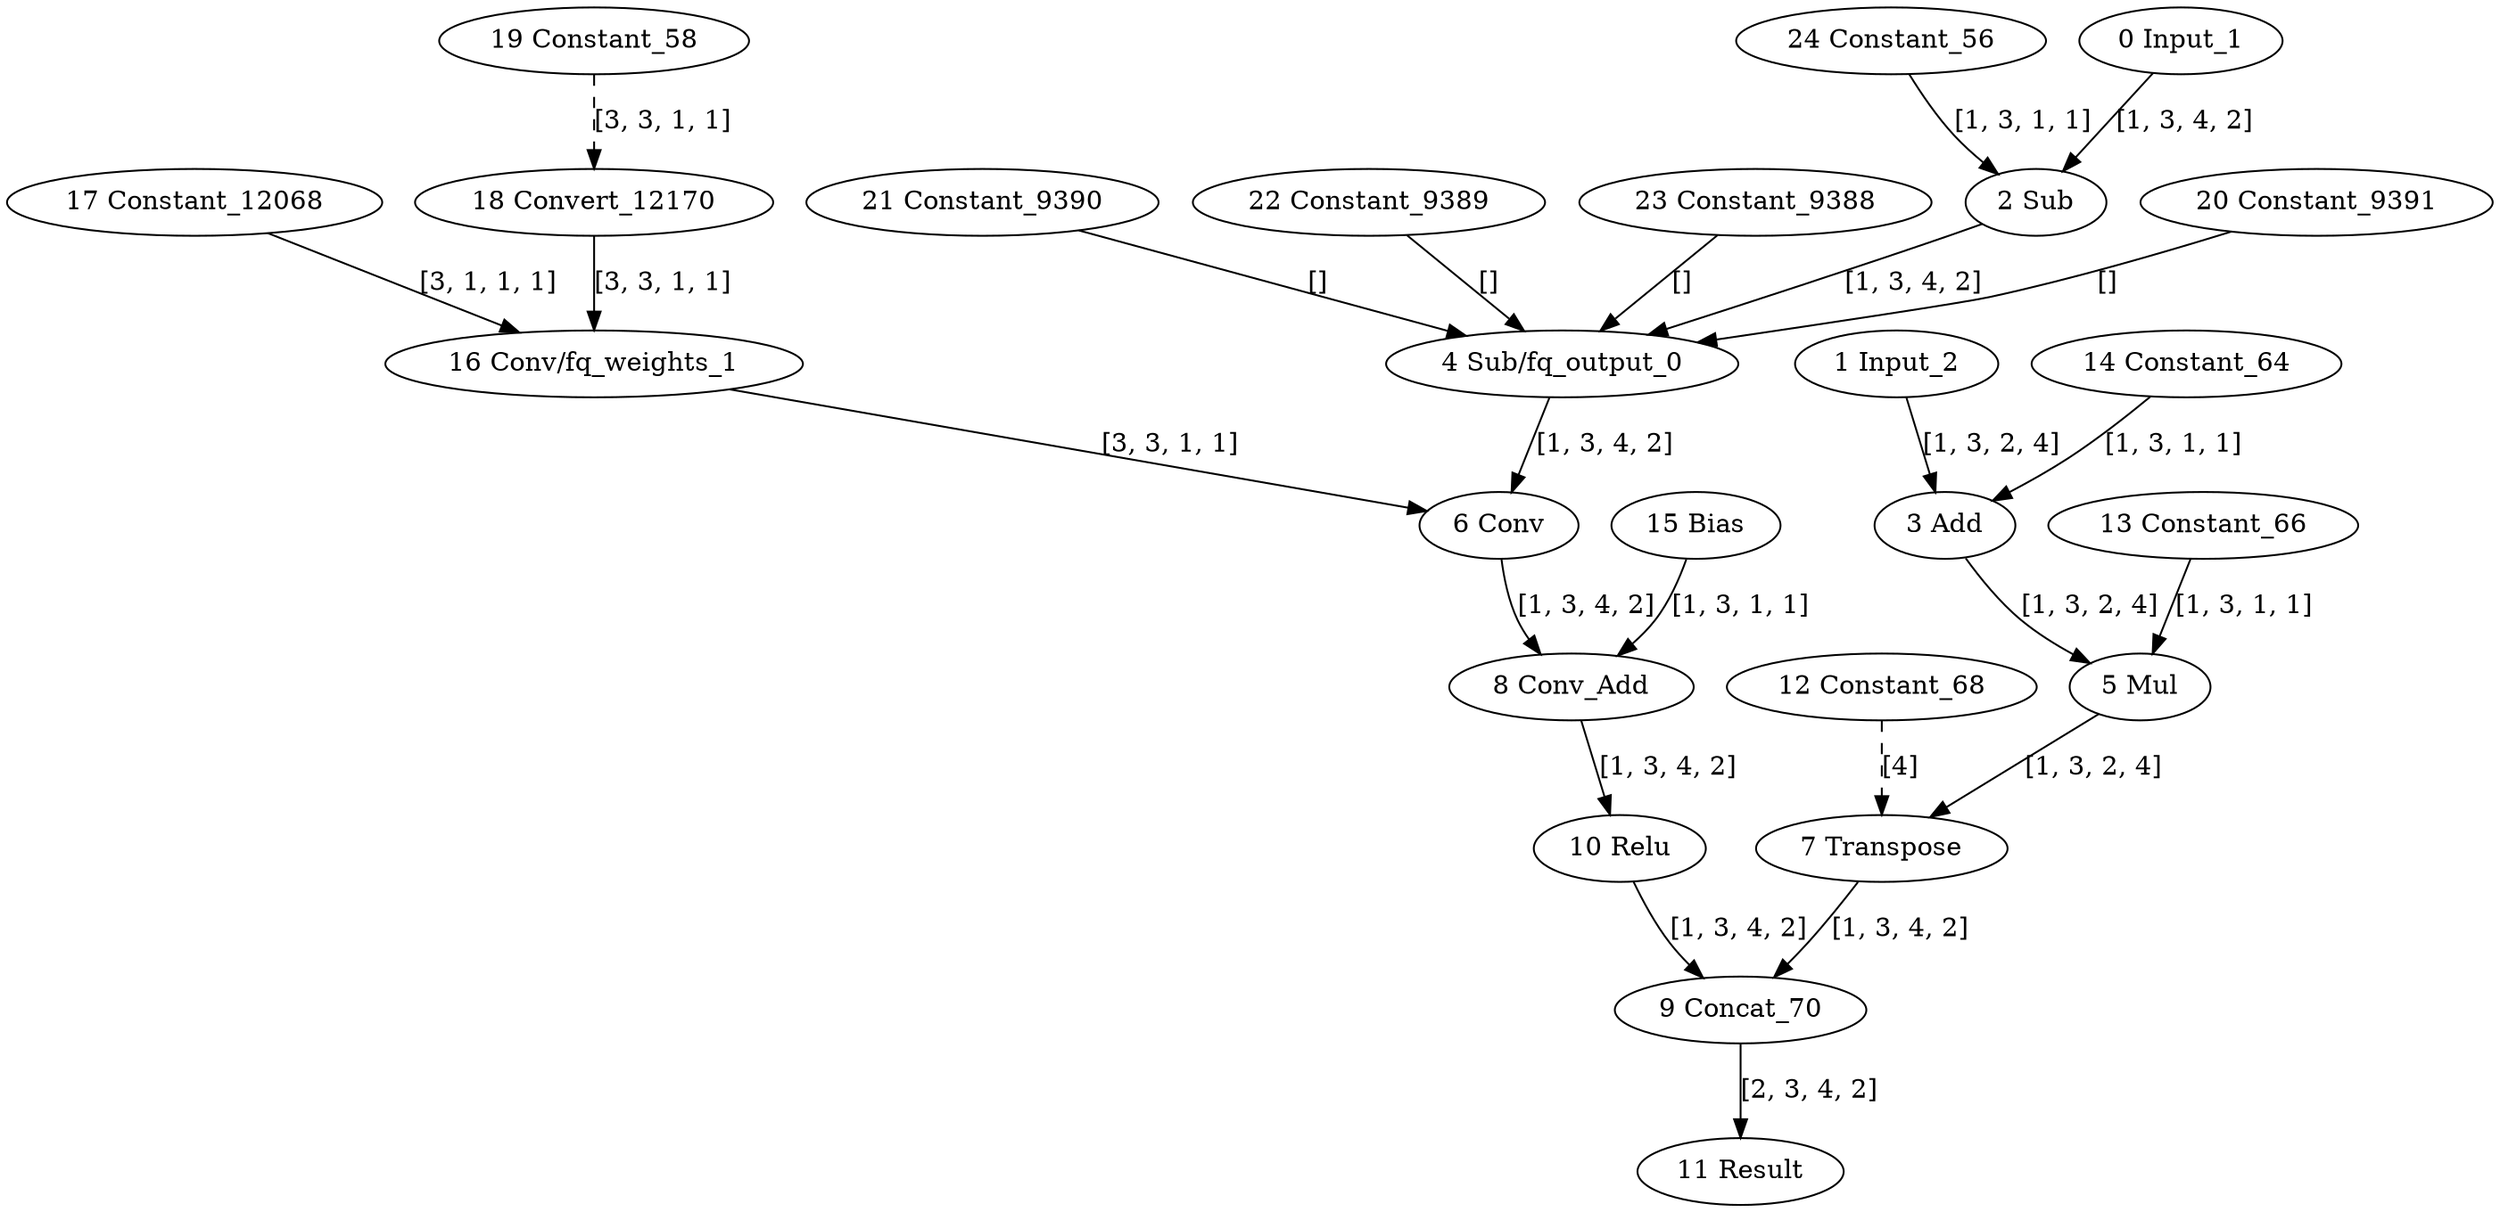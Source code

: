 strict digraph  {
"0 Input_1" [id=0, type=Parameter];
"1 Input_2" [id=1, type=Parameter];
"2 Sub" [id=2, type=Subtract];
"3 Add" [id=3, type=Add];
"4 Sub/fq_output_0" [id=4, type=FakeQuantize];
"5 Mul" [id=5, type=Multiply];
"6 Conv" [id=6, type=Convolution];
"7 Transpose" [id=7, type=Transpose];
"8 Conv_Add" [id=8, type=Add];
"9 Concat_70" [id=9, type=Concat];
"10 Relu" [id=10, type=Relu];
"11 Result" [id=11, type=Result];
"12 Constant_68" [id=12, type=Constant];
"13 Constant_66" [id=13, type=Constant];
"14 Constant_64" [id=14, type=Constant];
"15 Bias" [id=15, type=Constant];
"16 Conv/fq_weights_1" [id=16, type=Multiply];
"17 Constant_12068" [id=17, type=Constant];
"18 Convert_12170" [id=18, type=Convert];
"19 Constant_58" [id=19, type=Constant];
"20 Constant_9391" [id=20, type=Constant];
"21 Constant_9390" [id=21, type=Constant];
"22 Constant_9389" [id=22, type=Constant];
"23 Constant_9388" [id=23, type=Constant];
"24 Constant_56" [id=24, type=Constant];
"0 Input_1" -> "2 Sub"  [label="[1, 3, 4, 2]", style=solid];
"1 Input_2" -> "3 Add"  [label="[1, 3, 2, 4]", style=solid];
"2 Sub" -> "4 Sub/fq_output_0"  [label="[1, 3, 4, 2]", style=solid];
"3 Add" -> "5 Mul"  [label="[1, 3, 2, 4]", style=solid];
"4 Sub/fq_output_0" -> "6 Conv"  [label="[1, 3, 4, 2]", style=solid];
"5 Mul" -> "7 Transpose"  [label="[1, 3, 2, 4]", style=solid];
"6 Conv" -> "8 Conv_Add"  [label="[1, 3, 4, 2]", style=solid];
"7 Transpose" -> "9 Concat_70"  [label="[1, 3, 4, 2]", style=solid];
"8 Conv_Add" -> "10 Relu"  [label="[1, 3, 4, 2]", style=solid];
"9 Concat_70" -> "11 Result"  [label="[2, 3, 4, 2]", style=solid];
"10 Relu" -> "9 Concat_70"  [label="[1, 3, 4, 2]", style=solid];
"12 Constant_68" -> "7 Transpose"  [label="[4]", style=dashed];
"13 Constant_66" -> "5 Mul"  [label="[1, 3, 1, 1]", style=solid];
"14 Constant_64" -> "3 Add"  [label="[1, 3, 1, 1]", style=solid];
"15 Bias" -> "8 Conv_Add"  [label="[1, 3, 1, 1]", style=solid];
"16 Conv/fq_weights_1" -> "6 Conv"  [label="[3, 3, 1, 1]", style=solid];
"17 Constant_12068" -> "16 Conv/fq_weights_1"  [label="[3, 1, 1, 1]", style=solid];
"18 Convert_12170" -> "16 Conv/fq_weights_1"  [label="[3, 3, 1, 1]", style=solid];
"19 Constant_58" -> "18 Convert_12170"  [label="[3, 3, 1, 1]", style=dashed];
"20 Constant_9391" -> "4 Sub/fq_output_0"  [label="[]", style=solid];
"21 Constant_9390" -> "4 Sub/fq_output_0"  [label="[]", style=solid];
"22 Constant_9389" -> "4 Sub/fq_output_0"  [label="[]", style=solid];
"23 Constant_9388" -> "4 Sub/fq_output_0"  [label="[]", style=solid];
"24 Constant_56" -> "2 Sub"  [label="[1, 3, 1, 1]", style=solid];
}
